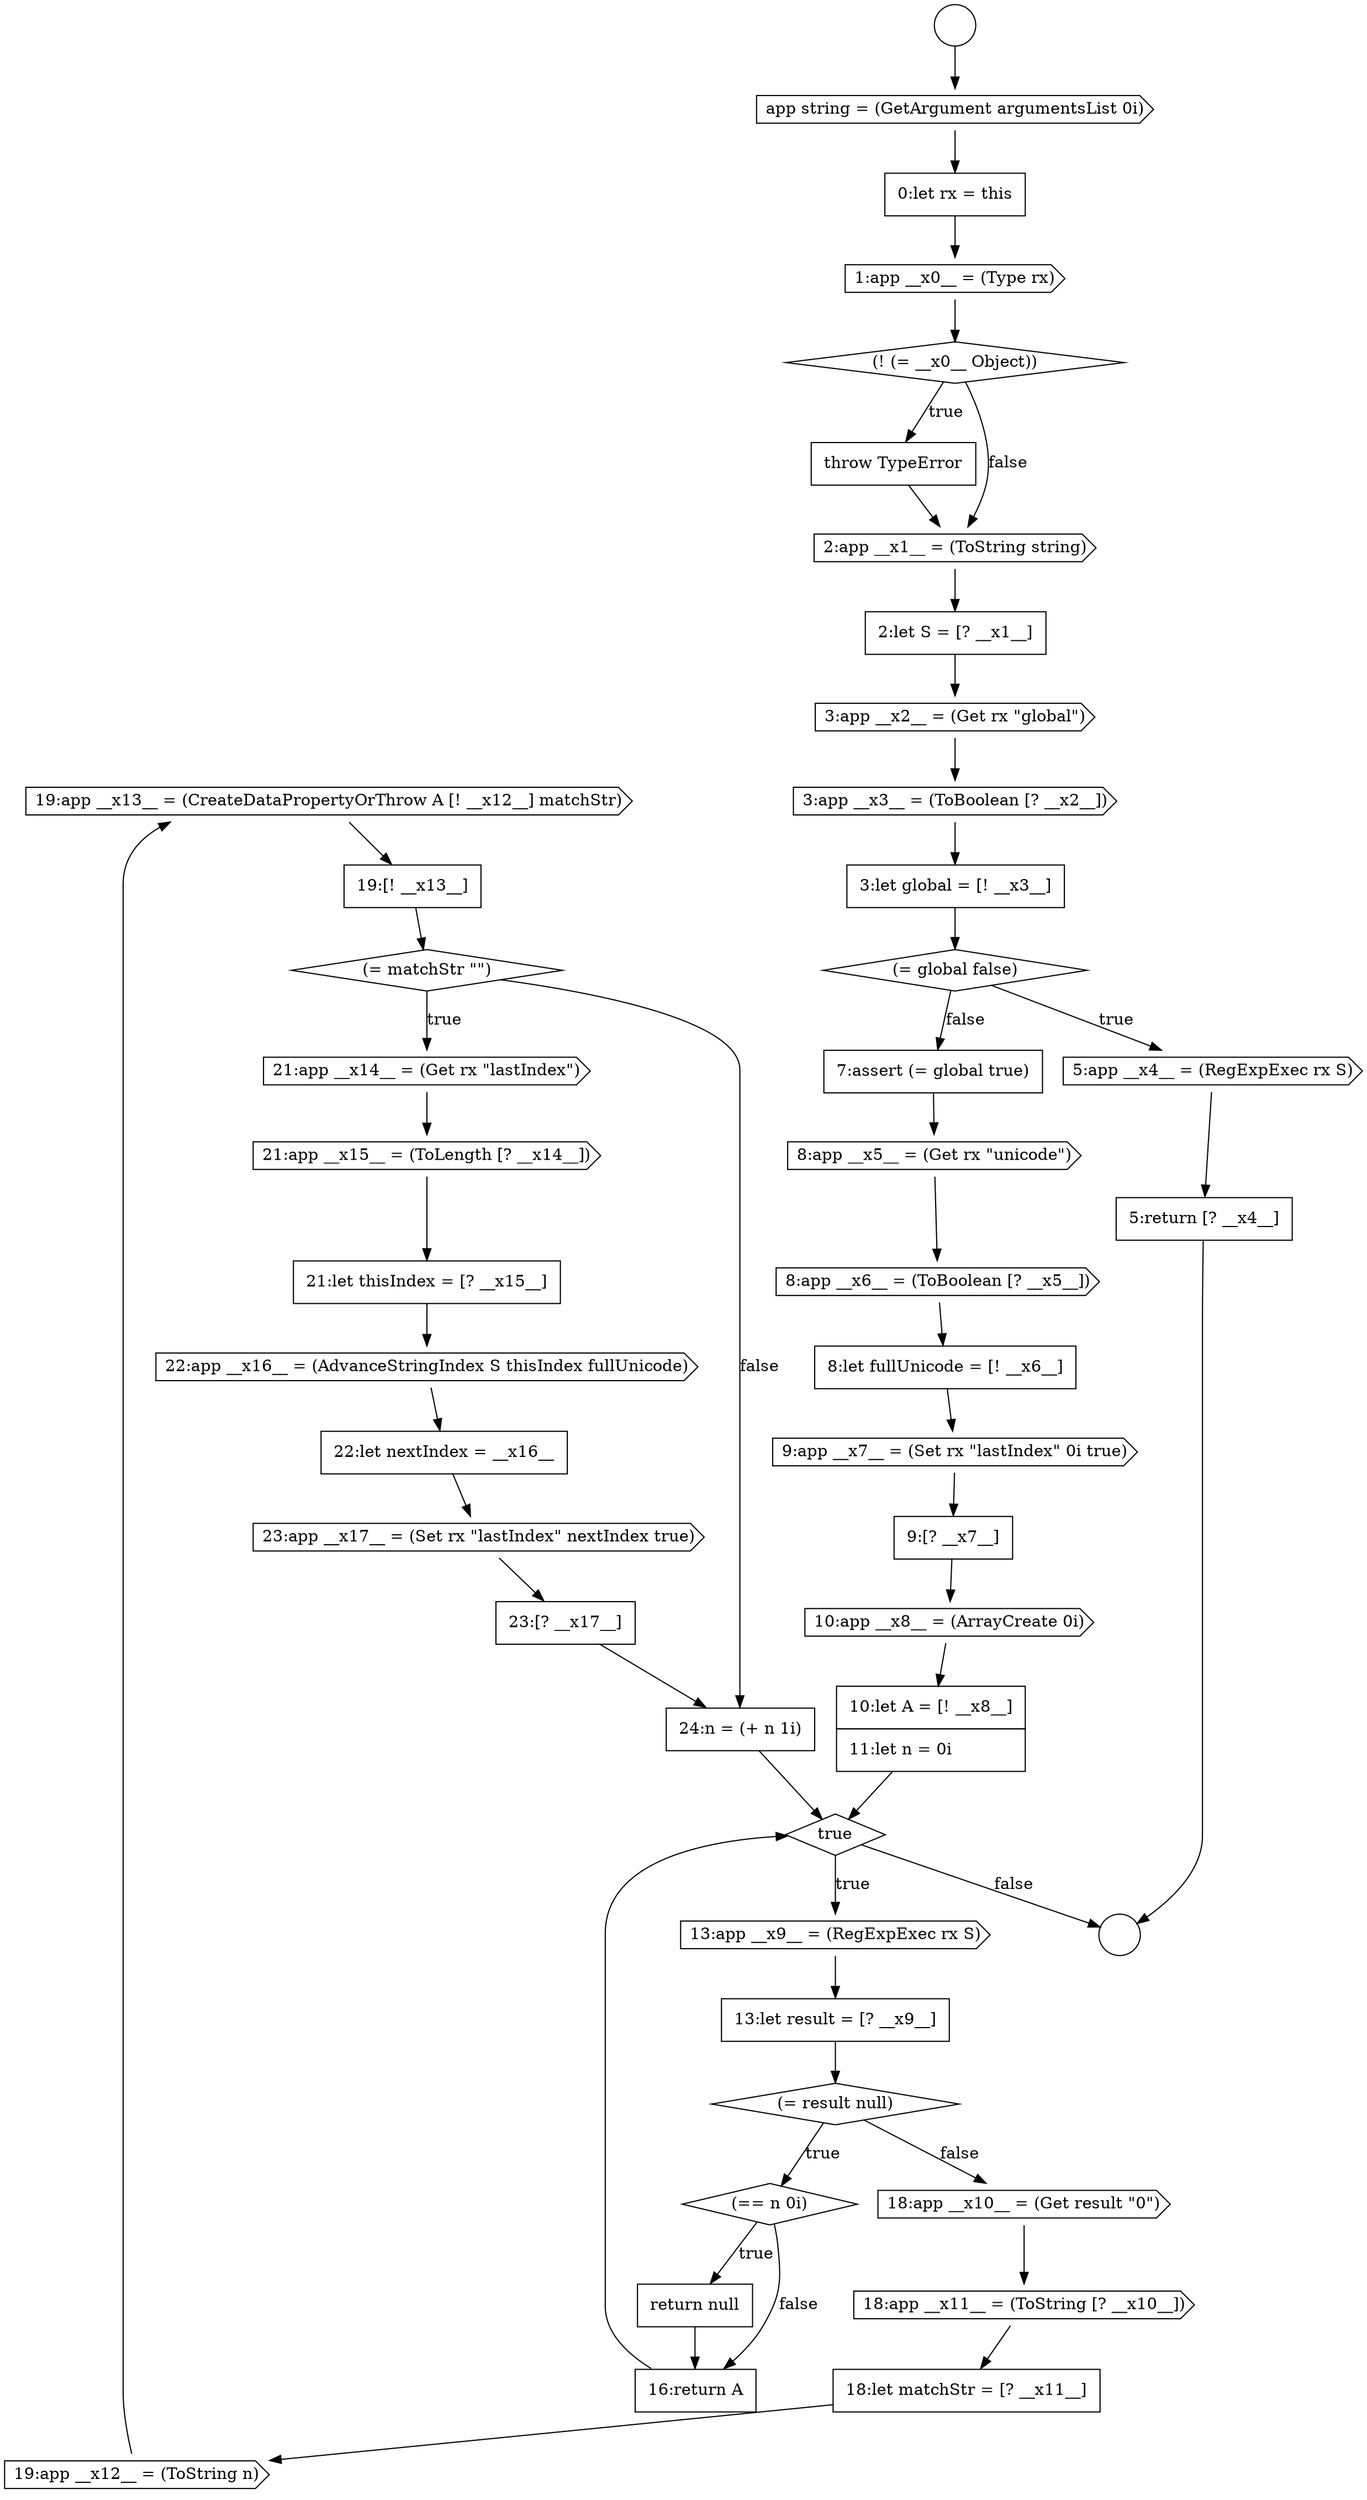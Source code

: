 digraph {
  node15242 [shape=cds, label=<<font color="black">19:app __x13__ = (CreateDataPropertyOrThrow A [! __x12__] matchStr)</font>> color="black" fillcolor="white" style=filled]
  node15217 [shape=cds, label=<<font color="black">3:app __x2__ = (Get rx &quot;global&quot;)</font>> color="black" fillcolor="white" style=filled]
  node15214 [shape=none, margin=0, label=<<font color="black">
    <table border="0" cellborder="1" cellspacing="0" cellpadding="10">
      <tr><td align="left">throw TypeError</td></tr>
    </table>
  </font>> color="black" fillcolor="white" style=filled]
  node15221 [shape=cds, label=<<font color="black">5:app __x4__ = (RegExpExec rx S)</font>> color="black" fillcolor="white" style=filled]
  node15249 [shape=none, margin=0, label=<<font color="black">
    <table border="0" cellborder="1" cellspacing="0" cellpadding="10">
      <tr><td align="left">22:let nextIndex = __x16__</td></tr>
    </table>
  </font>> color="black" fillcolor="white" style=filled]
  node15215 [shape=cds, label=<<font color="black">2:app __x1__ = (ToString string)</font>> color="black" fillcolor="white" style=filled]
  node15226 [shape=none, margin=0, label=<<font color="black">
    <table border="0" cellborder="1" cellspacing="0" cellpadding="10">
      <tr><td align="left">8:let fullUnicode = [! __x6__]</td></tr>
    </table>
  </font>> color="black" fillcolor="white" style=filled]
  node15224 [shape=cds, label=<<font color="black">8:app __x5__ = (Get rx &quot;unicode&quot;)</font>> color="black" fillcolor="white" style=filled]
  node15244 [shape=diamond, label=<<font color="black">(= matchStr &quot;&quot;)</font>> color="black" fillcolor="white" style=filled]
  node15227 [shape=cds, label=<<font color="black">9:app __x7__ = (Set rx &quot;lastIndex&quot; 0i true)</font>> color="black" fillcolor="white" style=filled]
  node15252 [shape=none, margin=0, label=<<font color="black">
    <table border="0" cellborder="1" cellspacing="0" cellpadding="10">
      <tr><td align="left">24:n = (+ n 1i)</td></tr>
    </table>
  </font>> color="black" fillcolor="white" style=filled]
  node15220 [shape=diamond, label=<<font color="black">(= global false)</font>> color="black" fillcolor="white" style=filled]
  node15223 [shape=none, margin=0, label=<<font color="black">
    <table border="0" cellborder="1" cellspacing="0" cellpadding="10">
      <tr><td align="left">7:assert (= global true)</td></tr>
    </table>
  </font>> color="black" fillcolor="white" style=filled]
  node15228 [shape=none, margin=0, label=<<font color="black">
    <table border="0" cellborder="1" cellspacing="0" cellpadding="10">
      <tr><td align="left">9:[? __x7__]</td></tr>
    </table>
  </font>> color="black" fillcolor="white" style=filled]
  node15218 [shape=cds, label=<<font color="black">3:app __x3__ = (ToBoolean [? __x2__])</font>> color="black" fillcolor="white" style=filled]
  node15230 [shape=none, margin=0, label=<<font color="black">
    <table border="0" cellborder="1" cellspacing="0" cellpadding="10">
      <tr><td align="left">10:let A = [! __x8__]</td></tr>
      <tr><td align="left">11:let n = 0i</td></tr>
    </table>
  </font>> color="black" fillcolor="white" style=filled]
  node15222 [shape=none, margin=0, label=<<font color="black">
    <table border="0" cellborder="1" cellspacing="0" cellpadding="10">
      <tr><td align="left">5:return [? __x4__]</td></tr>
    </table>
  </font>> color="black" fillcolor="white" style=filled]
  node15239 [shape=cds, label=<<font color="black">18:app __x11__ = (ToString [? __x10__])</font>> color="black" fillcolor="white" style=filled]
  node15250 [shape=cds, label=<<font color="black">23:app __x17__ = (Set rx &quot;lastIndex&quot; nextIndex true)</font>> color="black" fillcolor="white" style=filled]
  node15229 [shape=cds, label=<<font color="black">10:app __x8__ = (ArrayCreate 0i)</font>> color="black" fillcolor="white" style=filled]
  node15231 [shape=diamond, label=<<font color="black">true</font>> color="black" fillcolor="white" style=filled]
  node15225 [shape=cds, label=<<font color="black">8:app __x6__ = (ToBoolean [? __x5__])</font>> color="black" fillcolor="white" style=filled]
  node15246 [shape=cds, label=<<font color="black">21:app __x15__ = (ToLength [? __x14__])</font>> color="black" fillcolor="white" style=filled]
  node15210 [shape=cds, label=<<font color="black">app string = (GetArgument argumentsList 0i)</font>> color="black" fillcolor="white" style=filled]
  node15235 [shape=diamond, label=<<font color="black">(== n 0i)</font>> color="black" fillcolor="white" style=filled]
  node15243 [shape=none, margin=0, label=<<font color="black">
    <table border="0" cellborder="1" cellspacing="0" cellpadding="10">
      <tr><td align="left">19:[! __x13__]</td></tr>
    </table>
  </font>> color="black" fillcolor="white" style=filled]
  node15211 [shape=none, margin=0, label=<<font color="black">
    <table border="0" cellborder="1" cellspacing="0" cellpadding="10">
      <tr><td align="left">0:let rx = this</td></tr>
    </table>
  </font>> color="black" fillcolor="white" style=filled]
  node15248 [shape=cds, label=<<font color="black">22:app __x16__ = (AdvanceStringIndex S thisIndex fullUnicode)</font>> color="black" fillcolor="white" style=filled]
  node15238 [shape=cds, label=<<font color="black">18:app __x10__ = (Get result &quot;0&quot;)</font>> color="black" fillcolor="white" style=filled]
  node15247 [shape=none, margin=0, label=<<font color="black">
    <table border="0" cellborder="1" cellspacing="0" cellpadding="10">
      <tr><td align="left">21:let thisIndex = [? __x15__]</td></tr>
    </table>
  </font>> color="black" fillcolor="white" style=filled]
  node15234 [shape=diamond, label=<<font color="black">(= result null)</font>> color="black" fillcolor="white" style=filled]
  node15232 [shape=cds, label=<<font color="black">13:app __x9__ = (RegExpExec rx S)</font>> color="black" fillcolor="white" style=filled]
  node15237 [shape=none, margin=0, label=<<font color="black">
    <table border="0" cellborder="1" cellspacing="0" cellpadding="10">
      <tr><td align="left">16:return A</td></tr>
    </table>
  </font>> color="black" fillcolor="white" style=filled]
  node15212 [shape=cds, label=<<font color="black">1:app __x0__ = (Type rx)</font>> color="black" fillcolor="white" style=filled]
  node15233 [shape=none, margin=0, label=<<font color="black">
    <table border="0" cellborder="1" cellspacing="0" cellpadding="10">
      <tr><td align="left">13:let result = [? __x9__]</td></tr>
    </table>
  </font>> color="black" fillcolor="white" style=filled]
  node15216 [shape=none, margin=0, label=<<font color="black">
    <table border="0" cellborder="1" cellspacing="0" cellpadding="10">
      <tr><td align="left">2:let S = [? __x1__]</td></tr>
    </table>
  </font>> color="black" fillcolor="white" style=filled]
  node15241 [shape=cds, label=<<font color="black">19:app __x12__ = (ToString n)</font>> color="black" fillcolor="white" style=filled]
  node15208 [shape=circle label=" " color="black" fillcolor="white" style=filled]
  node15240 [shape=none, margin=0, label=<<font color="black">
    <table border="0" cellborder="1" cellspacing="0" cellpadding="10">
      <tr><td align="left">18:let matchStr = [? __x11__]</td></tr>
    </table>
  </font>> color="black" fillcolor="white" style=filled]
  node15236 [shape=none, margin=0, label=<<font color="black">
    <table border="0" cellborder="1" cellspacing="0" cellpadding="10">
      <tr><td align="left">return null</td></tr>
    </table>
  </font>> color="black" fillcolor="white" style=filled]
  node15213 [shape=diamond, label=<<font color="black">(! (= __x0__ Object))</font>> color="black" fillcolor="white" style=filled]
  node15245 [shape=cds, label=<<font color="black">21:app __x14__ = (Get rx &quot;lastIndex&quot;)</font>> color="black" fillcolor="white" style=filled]
  node15209 [shape=circle label=" " color="black" fillcolor="white" style=filled]
  node15251 [shape=none, margin=0, label=<<font color="black">
    <table border="0" cellborder="1" cellspacing="0" cellpadding="10">
      <tr><td align="left">23:[? __x17__]</td></tr>
    </table>
  </font>> color="black" fillcolor="white" style=filled]
  node15219 [shape=none, margin=0, label=<<font color="black">
    <table border="0" cellborder="1" cellspacing="0" cellpadding="10">
      <tr><td align="left">3:let global = [! __x3__]</td></tr>
    </table>
  </font>> color="black" fillcolor="white" style=filled]
  node15217 -> node15218 [ color="black"]
  node15237 -> node15231 [ color="black"]
  node15242 -> node15243 [ color="black"]
  node15245 -> node15246 [ color="black"]
  node15222 -> node15209 [ color="black"]
  node15235 -> node15236 [label=<<font color="black">true</font>> color="black"]
  node15235 -> node15237 [label=<<font color="black">false</font>> color="black"]
  node15241 -> node15242 [ color="black"]
  node15243 -> node15244 [ color="black"]
  node15239 -> node15240 [ color="black"]
  node15231 -> node15232 [label=<<font color="black">true</font>> color="black"]
  node15231 -> node15209 [label=<<font color="black">false</font>> color="black"]
  node15208 -> node15210 [ color="black"]
  node15216 -> node15217 [ color="black"]
  node15244 -> node15245 [label=<<font color="black">true</font>> color="black"]
  node15244 -> node15252 [label=<<font color="black">false</font>> color="black"]
  node15211 -> node15212 [ color="black"]
  node15210 -> node15211 [ color="black"]
  node15213 -> node15214 [label=<<font color="black">true</font>> color="black"]
  node15213 -> node15215 [label=<<font color="black">false</font>> color="black"]
  node15252 -> node15231 [ color="black"]
  node15228 -> node15229 [ color="black"]
  node15215 -> node15216 [ color="black"]
  node15230 -> node15231 [ color="black"]
  node15251 -> node15252 [ color="black"]
  node15247 -> node15248 [ color="black"]
  node15225 -> node15226 [ color="black"]
  node15249 -> node15250 [ color="black"]
  node15212 -> node15213 [ color="black"]
  node15220 -> node15221 [label=<<font color="black">true</font>> color="black"]
  node15220 -> node15223 [label=<<font color="black">false</font>> color="black"]
  node15221 -> node15222 [ color="black"]
  node15246 -> node15247 [ color="black"]
  node15234 -> node15235 [label=<<font color="black">true</font>> color="black"]
  node15234 -> node15238 [label=<<font color="black">false</font>> color="black"]
  node15236 -> node15237 [ color="black"]
  node15238 -> node15239 [ color="black"]
  node15232 -> node15233 [ color="black"]
  node15223 -> node15224 [ color="black"]
  node15224 -> node15225 [ color="black"]
  node15226 -> node15227 [ color="black"]
  node15233 -> node15234 [ color="black"]
  node15214 -> node15215 [ color="black"]
  node15229 -> node15230 [ color="black"]
  node15219 -> node15220 [ color="black"]
  node15250 -> node15251 [ color="black"]
  node15218 -> node15219 [ color="black"]
  node15240 -> node15241 [ color="black"]
  node15227 -> node15228 [ color="black"]
  node15248 -> node15249 [ color="black"]
}
